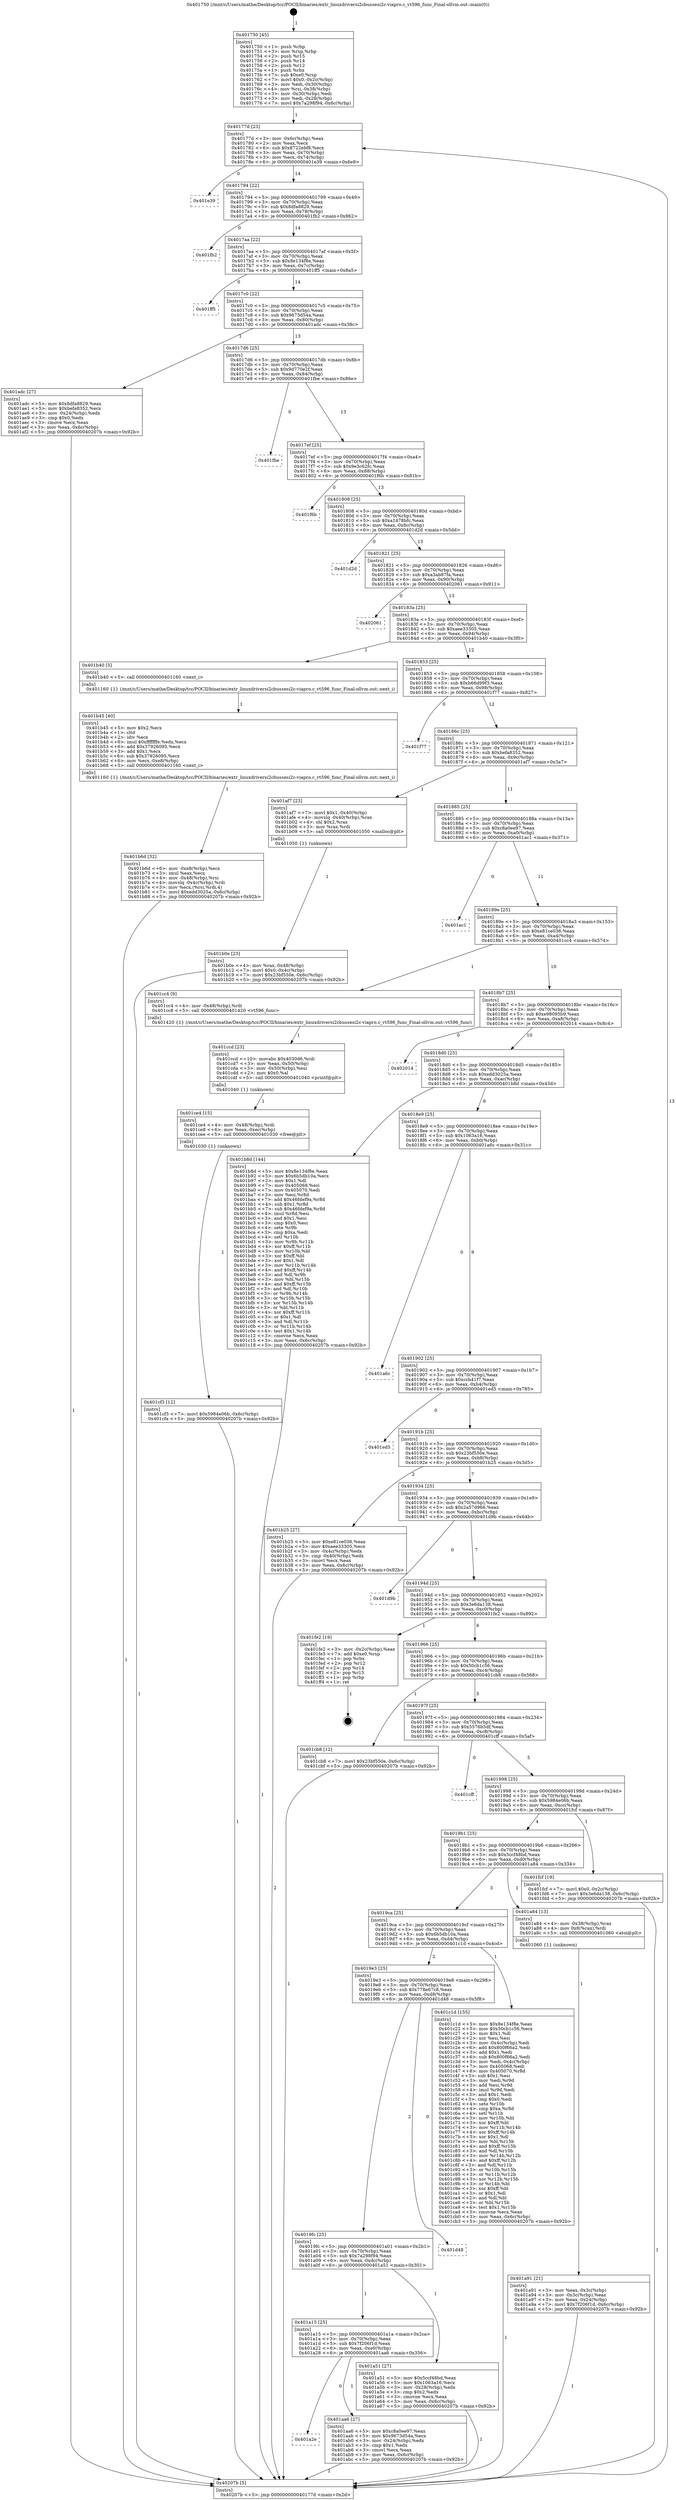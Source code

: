 digraph "0x401750" {
  label = "0x401750 (/mnt/c/Users/mathe/Desktop/tcc/POCII/binaries/extr_linuxdriversi2cbussesi2c-viapro.c_vt596_func_Final-ollvm.out::main(0))"
  labelloc = "t"
  node[shape=record]

  Entry [label="",width=0.3,height=0.3,shape=circle,fillcolor=black,style=filled]
  "0x40177d" [label="{
     0x40177d [23]\l
     | [instrs]\l
     &nbsp;&nbsp;0x40177d \<+3\>: mov -0x6c(%rbp),%eax\l
     &nbsp;&nbsp;0x401780 \<+2\>: mov %eax,%ecx\l
     &nbsp;&nbsp;0x401782 \<+6\>: sub $0x8722ebf8,%ecx\l
     &nbsp;&nbsp;0x401788 \<+3\>: mov %eax,-0x70(%rbp)\l
     &nbsp;&nbsp;0x40178b \<+3\>: mov %ecx,-0x74(%rbp)\l
     &nbsp;&nbsp;0x40178e \<+6\>: je 0000000000401e39 \<main+0x6e9\>\l
  }"]
  "0x401e39" [label="{
     0x401e39\l
  }", style=dashed]
  "0x401794" [label="{
     0x401794 [22]\l
     | [instrs]\l
     &nbsp;&nbsp;0x401794 \<+5\>: jmp 0000000000401799 \<main+0x49\>\l
     &nbsp;&nbsp;0x401799 \<+3\>: mov -0x70(%rbp),%eax\l
     &nbsp;&nbsp;0x40179c \<+5\>: sub $0x8dfa8829,%eax\l
     &nbsp;&nbsp;0x4017a1 \<+3\>: mov %eax,-0x78(%rbp)\l
     &nbsp;&nbsp;0x4017a4 \<+6\>: je 0000000000401fb2 \<main+0x862\>\l
  }"]
  Exit [label="",width=0.3,height=0.3,shape=circle,fillcolor=black,style=filled,peripheries=2]
  "0x401fb2" [label="{
     0x401fb2\l
  }", style=dashed]
  "0x4017aa" [label="{
     0x4017aa [22]\l
     | [instrs]\l
     &nbsp;&nbsp;0x4017aa \<+5\>: jmp 00000000004017af \<main+0x5f\>\l
     &nbsp;&nbsp;0x4017af \<+3\>: mov -0x70(%rbp),%eax\l
     &nbsp;&nbsp;0x4017b2 \<+5\>: sub $0x8e134f8e,%eax\l
     &nbsp;&nbsp;0x4017b7 \<+3\>: mov %eax,-0x7c(%rbp)\l
     &nbsp;&nbsp;0x4017ba \<+6\>: je 0000000000401ff5 \<main+0x8a5\>\l
  }"]
  "0x401cf3" [label="{
     0x401cf3 [12]\l
     | [instrs]\l
     &nbsp;&nbsp;0x401cf3 \<+7\>: movl $0x5984e06b,-0x6c(%rbp)\l
     &nbsp;&nbsp;0x401cfa \<+5\>: jmp 000000000040207b \<main+0x92b\>\l
  }"]
  "0x401ff5" [label="{
     0x401ff5\l
  }", style=dashed]
  "0x4017c0" [label="{
     0x4017c0 [22]\l
     | [instrs]\l
     &nbsp;&nbsp;0x4017c0 \<+5\>: jmp 00000000004017c5 \<main+0x75\>\l
     &nbsp;&nbsp;0x4017c5 \<+3\>: mov -0x70(%rbp),%eax\l
     &nbsp;&nbsp;0x4017c8 \<+5\>: sub $0x9673d54a,%eax\l
     &nbsp;&nbsp;0x4017cd \<+3\>: mov %eax,-0x80(%rbp)\l
     &nbsp;&nbsp;0x4017d0 \<+6\>: je 0000000000401adc \<main+0x38c\>\l
  }"]
  "0x401ce4" [label="{
     0x401ce4 [15]\l
     | [instrs]\l
     &nbsp;&nbsp;0x401ce4 \<+4\>: mov -0x48(%rbp),%rdi\l
     &nbsp;&nbsp;0x401ce8 \<+6\>: mov %eax,-0xec(%rbp)\l
     &nbsp;&nbsp;0x401cee \<+5\>: call 0000000000401030 \<free@plt\>\l
     | [calls]\l
     &nbsp;&nbsp;0x401030 \{1\} (unknown)\l
  }"]
  "0x401adc" [label="{
     0x401adc [27]\l
     | [instrs]\l
     &nbsp;&nbsp;0x401adc \<+5\>: mov $0x8dfa8829,%eax\l
     &nbsp;&nbsp;0x401ae1 \<+5\>: mov $0xbefa8352,%ecx\l
     &nbsp;&nbsp;0x401ae6 \<+3\>: mov -0x24(%rbp),%edx\l
     &nbsp;&nbsp;0x401ae9 \<+3\>: cmp $0x0,%edx\l
     &nbsp;&nbsp;0x401aec \<+3\>: cmove %ecx,%eax\l
     &nbsp;&nbsp;0x401aef \<+3\>: mov %eax,-0x6c(%rbp)\l
     &nbsp;&nbsp;0x401af2 \<+5\>: jmp 000000000040207b \<main+0x92b\>\l
  }"]
  "0x4017d6" [label="{
     0x4017d6 [25]\l
     | [instrs]\l
     &nbsp;&nbsp;0x4017d6 \<+5\>: jmp 00000000004017db \<main+0x8b\>\l
     &nbsp;&nbsp;0x4017db \<+3\>: mov -0x70(%rbp),%eax\l
     &nbsp;&nbsp;0x4017de \<+5\>: sub $0x9d770e2f,%eax\l
     &nbsp;&nbsp;0x4017e3 \<+6\>: mov %eax,-0x84(%rbp)\l
     &nbsp;&nbsp;0x4017e9 \<+6\>: je 0000000000401fbe \<main+0x86e\>\l
  }"]
  "0x401ccd" [label="{
     0x401ccd [23]\l
     | [instrs]\l
     &nbsp;&nbsp;0x401ccd \<+10\>: movabs $0x4030d6,%rdi\l
     &nbsp;&nbsp;0x401cd7 \<+3\>: mov %eax,-0x50(%rbp)\l
     &nbsp;&nbsp;0x401cda \<+3\>: mov -0x50(%rbp),%esi\l
     &nbsp;&nbsp;0x401cdd \<+2\>: mov $0x0,%al\l
     &nbsp;&nbsp;0x401cdf \<+5\>: call 0000000000401040 \<printf@plt\>\l
     | [calls]\l
     &nbsp;&nbsp;0x401040 \{1\} (unknown)\l
  }"]
  "0x401fbe" [label="{
     0x401fbe\l
  }", style=dashed]
  "0x4017ef" [label="{
     0x4017ef [25]\l
     | [instrs]\l
     &nbsp;&nbsp;0x4017ef \<+5\>: jmp 00000000004017f4 \<main+0xa4\>\l
     &nbsp;&nbsp;0x4017f4 \<+3\>: mov -0x70(%rbp),%eax\l
     &nbsp;&nbsp;0x4017f7 \<+5\>: sub $0x9e3c62fc,%eax\l
     &nbsp;&nbsp;0x4017fc \<+6\>: mov %eax,-0x88(%rbp)\l
     &nbsp;&nbsp;0x401802 \<+6\>: je 0000000000401f6b \<main+0x81b\>\l
  }"]
  "0x401b6d" [label="{
     0x401b6d [32]\l
     | [instrs]\l
     &nbsp;&nbsp;0x401b6d \<+6\>: mov -0xe8(%rbp),%ecx\l
     &nbsp;&nbsp;0x401b73 \<+3\>: imul %eax,%ecx\l
     &nbsp;&nbsp;0x401b76 \<+4\>: mov -0x48(%rbp),%rsi\l
     &nbsp;&nbsp;0x401b7a \<+4\>: movslq -0x4c(%rbp),%rdi\l
     &nbsp;&nbsp;0x401b7e \<+3\>: mov %ecx,(%rsi,%rdi,4)\l
     &nbsp;&nbsp;0x401b81 \<+7\>: movl $0xedd3025a,-0x6c(%rbp)\l
     &nbsp;&nbsp;0x401b88 \<+5\>: jmp 000000000040207b \<main+0x92b\>\l
  }"]
  "0x401f6b" [label="{
     0x401f6b\l
  }", style=dashed]
  "0x401808" [label="{
     0x401808 [25]\l
     | [instrs]\l
     &nbsp;&nbsp;0x401808 \<+5\>: jmp 000000000040180d \<main+0xbd\>\l
     &nbsp;&nbsp;0x40180d \<+3\>: mov -0x70(%rbp),%eax\l
     &nbsp;&nbsp;0x401810 \<+5\>: sub $0xa1478bfc,%eax\l
     &nbsp;&nbsp;0x401815 \<+6\>: mov %eax,-0x8c(%rbp)\l
     &nbsp;&nbsp;0x40181b \<+6\>: je 0000000000401d2d \<main+0x5dd\>\l
  }"]
  "0x401b45" [label="{
     0x401b45 [40]\l
     | [instrs]\l
     &nbsp;&nbsp;0x401b45 \<+5\>: mov $0x2,%ecx\l
     &nbsp;&nbsp;0x401b4a \<+1\>: cltd\l
     &nbsp;&nbsp;0x401b4b \<+2\>: idiv %ecx\l
     &nbsp;&nbsp;0x401b4d \<+6\>: imul $0xfffffffe,%edx,%ecx\l
     &nbsp;&nbsp;0x401b53 \<+6\>: add $0x37926095,%ecx\l
     &nbsp;&nbsp;0x401b59 \<+3\>: add $0x1,%ecx\l
     &nbsp;&nbsp;0x401b5c \<+6\>: sub $0x37926095,%ecx\l
     &nbsp;&nbsp;0x401b62 \<+6\>: mov %ecx,-0xe8(%rbp)\l
     &nbsp;&nbsp;0x401b68 \<+5\>: call 0000000000401160 \<next_i\>\l
     | [calls]\l
     &nbsp;&nbsp;0x401160 \{1\} (/mnt/c/Users/mathe/Desktop/tcc/POCII/binaries/extr_linuxdriversi2cbussesi2c-viapro.c_vt596_func_Final-ollvm.out::next_i)\l
  }"]
  "0x401d2d" [label="{
     0x401d2d\l
  }", style=dashed]
  "0x401821" [label="{
     0x401821 [25]\l
     | [instrs]\l
     &nbsp;&nbsp;0x401821 \<+5\>: jmp 0000000000401826 \<main+0xd6\>\l
     &nbsp;&nbsp;0x401826 \<+3\>: mov -0x70(%rbp),%eax\l
     &nbsp;&nbsp;0x401829 \<+5\>: sub $0xa3ab87fa,%eax\l
     &nbsp;&nbsp;0x40182e \<+6\>: mov %eax,-0x90(%rbp)\l
     &nbsp;&nbsp;0x401834 \<+6\>: je 0000000000402061 \<main+0x911\>\l
  }"]
  "0x401b0e" [label="{
     0x401b0e [23]\l
     | [instrs]\l
     &nbsp;&nbsp;0x401b0e \<+4\>: mov %rax,-0x48(%rbp)\l
     &nbsp;&nbsp;0x401b12 \<+7\>: movl $0x0,-0x4c(%rbp)\l
     &nbsp;&nbsp;0x401b19 \<+7\>: movl $0x23bf550e,-0x6c(%rbp)\l
     &nbsp;&nbsp;0x401b20 \<+5\>: jmp 000000000040207b \<main+0x92b\>\l
  }"]
  "0x402061" [label="{
     0x402061\l
  }", style=dashed]
  "0x40183a" [label="{
     0x40183a [25]\l
     | [instrs]\l
     &nbsp;&nbsp;0x40183a \<+5\>: jmp 000000000040183f \<main+0xef\>\l
     &nbsp;&nbsp;0x40183f \<+3\>: mov -0x70(%rbp),%eax\l
     &nbsp;&nbsp;0x401842 \<+5\>: sub $0xaee33305,%eax\l
     &nbsp;&nbsp;0x401847 \<+6\>: mov %eax,-0x94(%rbp)\l
     &nbsp;&nbsp;0x40184d \<+6\>: je 0000000000401b40 \<main+0x3f0\>\l
  }"]
  "0x401a2e" [label="{
     0x401a2e\l
  }", style=dashed]
  "0x401b40" [label="{
     0x401b40 [5]\l
     | [instrs]\l
     &nbsp;&nbsp;0x401b40 \<+5\>: call 0000000000401160 \<next_i\>\l
     | [calls]\l
     &nbsp;&nbsp;0x401160 \{1\} (/mnt/c/Users/mathe/Desktop/tcc/POCII/binaries/extr_linuxdriversi2cbussesi2c-viapro.c_vt596_func_Final-ollvm.out::next_i)\l
  }"]
  "0x401853" [label="{
     0x401853 [25]\l
     | [instrs]\l
     &nbsp;&nbsp;0x401853 \<+5\>: jmp 0000000000401858 \<main+0x108\>\l
     &nbsp;&nbsp;0x401858 \<+3\>: mov -0x70(%rbp),%eax\l
     &nbsp;&nbsp;0x40185b \<+5\>: sub $0xb66d99f3,%eax\l
     &nbsp;&nbsp;0x401860 \<+6\>: mov %eax,-0x98(%rbp)\l
     &nbsp;&nbsp;0x401866 \<+6\>: je 0000000000401f77 \<main+0x827\>\l
  }"]
  "0x401aa6" [label="{
     0x401aa6 [27]\l
     | [instrs]\l
     &nbsp;&nbsp;0x401aa6 \<+5\>: mov $0xc8a0ee97,%eax\l
     &nbsp;&nbsp;0x401aab \<+5\>: mov $0x9673d54a,%ecx\l
     &nbsp;&nbsp;0x401ab0 \<+3\>: mov -0x24(%rbp),%edx\l
     &nbsp;&nbsp;0x401ab3 \<+3\>: cmp $0x1,%edx\l
     &nbsp;&nbsp;0x401ab6 \<+3\>: cmovl %ecx,%eax\l
     &nbsp;&nbsp;0x401ab9 \<+3\>: mov %eax,-0x6c(%rbp)\l
     &nbsp;&nbsp;0x401abc \<+5\>: jmp 000000000040207b \<main+0x92b\>\l
  }"]
  "0x401f77" [label="{
     0x401f77\l
  }", style=dashed]
  "0x40186c" [label="{
     0x40186c [25]\l
     | [instrs]\l
     &nbsp;&nbsp;0x40186c \<+5\>: jmp 0000000000401871 \<main+0x121\>\l
     &nbsp;&nbsp;0x401871 \<+3\>: mov -0x70(%rbp),%eax\l
     &nbsp;&nbsp;0x401874 \<+5\>: sub $0xbefa8352,%eax\l
     &nbsp;&nbsp;0x401879 \<+6\>: mov %eax,-0x9c(%rbp)\l
     &nbsp;&nbsp;0x40187f \<+6\>: je 0000000000401af7 \<main+0x3a7\>\l
  }"]
  "0x401a91" [label="{
     0x401a91 [21]\l
     | [instrs]\l
     &nbsp;&nbsp;0x401a91 \<+3\>: mov %eax,-0x3c(%rbp)\l
     &nbsp;&nbsp;0x401a94 \<+3\>: mov -0x3c(%rbp),%eax\l
     &nbsp;&nbsp;0x401a97 \<+3\>: mov %eax,-0x24(%rbp)\l
     &nbsp;&nbsp;0x401a9a \<+7\>: movl $0x7f206f1d,-0x6c(%rbp)\l
     &nbsp;&nbsp;0x401aa1 \<+5\>: jmp 000000000040207b \<main+0x92b\>\l
  }"]
  "0x401af7" [label="{
     0x401af7 [23]\l
     | [instrs]\l
     &nbsp;&nbsp;0x401af7 \<+7\>: movl $0x1,-0x40(%rbp)\l
     &nbsp;&nbsp;0x401afe \<+4\>: movslq -0x40(%rbp),%rax\l
     &nbsp;&nbsp;0x401b02 \<+4\>: shl $0x2,%rax\l
     &nbsp;&nbsp;0x401b06 \<+3\>: mov %rax,%rdi\l
     &nbsp;&nbsp;0x401b09 \<+5\>: call 0000000000401050 \<malloc@plt\>\l
     | [calls]\l
     &nbsp;&nbsp;0x401050 \{1\} (unknown)\l
  }"]
  "0x401885" [label="{
     0x401885 [25]\l
     | [instrs]\l
     &nbsp;&nbsp;0x401885 \<+5\>: jmp 000000000040188a \<main+0x13a\>\l
     &nbsp;&nbsp;0x40188a \<+3\>: mov -0x70(%rbp),%eax\l
     &nbsp;&nbsp;0x40188d \<+5\>: sub $0xc8a0ee97,%eax\l
     &nbsp;&nbsp;0x401892 \<+6\>: mov %eax,-0xa0(%rbp)\l
     &nbsp;&nbsp;0x401898 \<+6\>: je 0000000000401ac1 \<main+0x371\>\l
  }"]
  "0x401750" [label="{
     0x401750 [45]\l
     | [instrs]\l
     &nbsp;&nbsp;0x401750 \<+1\>: push %rbp\l
     &nbsp;&nbsp;0x401751 \<+3\>: mov %rsp,%rbp\l
     &nbsp;&nbsp;0x401754 \<+2\>: push %r15\l
     &nbsp;&nbsp;0x401756 \<+2\>: push %r14\l
     &nbsp;&nbsp;0x401758 \<+2\>: push %r12\l
     &nbsp;&nbsp;0x40175a \<+1\>: push %rbx\l
     &nbsp;&nbsp;0x40175b \<+7\>: sub $0xe0,%rsp\l
     &nbsp;&nbsp;0x401762 \<+7\>: movl $0x0,-0x2c(%rbp)\l
     &nbsp;&nbsp;0x401769 \<+3\>: mov %edi,-0x30(%rbp)\l
     &nbsp;&nbsp;0x40176c \<+4\>: mov %rsi,-0x38(%rbp)\l
     &nbsp;&nbsp;0x401770 \<+3\>: mov -0x30(%rbp),%edi\l
     &nbsp;&nbsp;0x401773 \<+3\>: mov %edi,-0x28(%rbp)\l
     &nbsp;&nbsp;0x401776 \<+7\>: movl $0x7a298f94,-0x6c(%rbp)\l
  }"]
  "0x401ac1" [label="{
     0x401ac1\l
  }", style=dashed]
  "0x40189e" [label="{
     0x40189e [25]\l
     | [instrs]\l
     &nbsp;&nbsp;0x40189e \<+5\>: jmp 00000000004018a3 \<main+0x153\>\l
     &nbsp;&nbsp;0x4018a3 \<+3\>: mov -0x70(%rbp),%eax\l
     &nbsp;&nbsp;0x4018a6 \<+5\>: sub $0xe81ce036,%eax\l
     &nbsp;&nbsp;0x4018ab \<+6\>: mov %eax,-0xa4(%rbp)\l
     &nbsp;&nbsp;0x4018b1 \<+6\>: je 0000000000401cc4 \<main+0x574\>\l
  }"]
  "0x40207b" [label="{
     0x40207b [5]\l
     | [instrs]\l
     &nbsp;&nbsp;0x40207b \<+5\>: jmp 000000000040177d \<main+0x2d\>\l
  }"]
  "0x401cc4" [label="{
     0x401cc4 [9]\l
     | [instrs]\l
     &nbsp;&nbsp;0x401cc4 \<+4\>: mov -0x48(%rbp),%rdi\l
     &nbsp;&nbsp;0x401cc8 \<+5\>: call 0000000000401420 \<vt596_func\>\l
     | [calls]\l
     &nbsp;&nbsp;0x401420 \{1\} (/mnt/c/Users/mathe/Desktop/tcc/POCII/binaries/extr_linuxdriversi2cbussesi2c-viapro.c_vt596_func_Final-ollvm.out::vt596_func)\l
  }"]
  "0x4018b7" [label="{
     0x4018b7 [25]\l
     | [instrs]\l
     &nbsp;&nbsp;0x4018b7 \<+5\>: jmp 00000000004018bc \<main+0x16c\>\l
     &nbsp;&nbsp;0x4018bc \<+3\>: mov -0x70(%rbp),%eax\l
     &nbsp;&nbsp;0x4018bf \<+5\>: sub $0xe98095b9,%eax\l
     &nbsp;&nbsp;0x4018c4 \<+6\>: mov %eax,-0xa8(%rbp)\l
     &nbsp;&nbsp;0x4018ca \<+6\>: je 0000000000402014 \<main+0x8c4\>\l
  }"]
  "0x401a15" [label="{
     0x401a15 [25]\l
     | [instrs]\l
     &nbsp;&nbsp;0x401a15 \<+5\>: jmp 0000000000401a1a \<main+0x2ca\>\l
     &nbsp;&nbsp;0x401a1a \<+3\>: mov -0x70(%rbp),%eax\l
     &nbsp;&nbsp;0x401a1d \<+5\>: sub $0x7f206f1d,%eax\l
     &nbsp;&nbsp;0x401a22 \<+6\>: mov %eax,-0xe0(%rbp)\l
     &nbsp;&nbsp;0x401a28 \<+6\>: je 0000000000401aa6 \<main+0x356\>\l
  }"]
  "0x402014" [label="{
     0x402014\l
  }", style=dashed]
  "0x4018d0" [label="{
     0x4018d0 [25]\l
     | [instrs]\l
     &nbsp;&nbsp;0x4018d0 \<+5\>: jmp 00000000004018d5 \<main+0x185\>\l
     &nbsp;&nbsp;0x4018d5 \<+3\>: mov -0x70(%rbp),%eax\l
     &nbsp;&nbsp;0x4018d8 \<+5\>: sub $0xedd3025a,%eax\l
     &nbsp;&nbsp;0x4018dd \<+6\>: mov %eax,-0xac(%rbp)\l
     &nbsp;&nbsp;0x4018e3 \<+6\>: je 0000000000401b8d \<main+0x43d\>\l
  }"]
  "0x401a51" [label="{
     0x401a51 [27]\l
     | [instrs]\l
     &nbsp;&nbsp;0x401a51 \<+5\>: mov $0x5ccf48bd,%eax\l
     &nbsp;&nbsp;0x401a56 \<+5\>: mov $0x1063a16,%ecx\l
     &nbsp;&nbsp;0x401a5b \<+3\>: mov -0x28(%rbp),%edx\l
     &nbsp;&nbsp;0x401a5e \<+3\>: cmp $0x2,%edx\l
     &nbsp;&nbsp;0x401a61 \<+3\>: cmovne %ecx,%eax\l
     &nbsp;&nbsp;0x401a64 \<+3\>: mov %eax,-0x6c(%rbp)\l
     &nbsp;&nbsp;0x401a67 \<+5\>: jmp 000000000040207b \<main+0x92b\>\l
  }"]
  "0x401b8d" [label="{
     0x401b8d [144]\l
     | [instrs]\l
     &nbsp;&nbsp;0x401b8d \<+5\>: mov $0x8e134f8e,%eax\l
     &nbsp;&nbsp;0x401b92 \<+5\>: mov $0x6b5db10a,%ecx\l
     &nbsp;&nbsp;0x401b97 \<+2\>: mov $0x1,%dl\l
     &nbsp;&nbsp;0x401b99 \<+7\>: mov 0x405068,%esi\l
     &nbsp;&nbsp;0x401ba0 \<+7\>: mov 0x405070,%edi\l
     &nbsp;&nbsp;0x401ba7 \<+3\>: mov %esi,%r8d\l
     &nbsp;&nbsp;0x401baa \<+7\>: add $0x46fdef9a,%r8d\l
     &nbsp;&nbsp;0x401bb1 \<+4\>: sub $0x1,%r8d\l
     &nbsp;&nbsp;0x401bb5 \<+7\>: sub $0x46fdef9a,%r8d\l
     &nbsp;&nbsp;0x401bbc \<+4\>: imul %r8d,%esi\l
     &nbsp;&nbsp;0x401bc0 \<+3\>: and $0x1,%esi\l
     &nbsp;&nbsp;0x401bc3 \<+3\>: cmp $0x0,%esi\l
     &nbsp;&nbsp;0x401bc6 \<+4\>: sete %r9b\l
     &nbsp;&nbsp;0x401bca \<+3\>: cmp $0xa,%edi\l
     &nbsp;&nbsp;0x401bcd \<+4\>: setl %r10b\l
     &nbsp;&nbsp;0x401bd1 \<+3\>: mov %r9b,%r11b\l
     &nbsp;&nbsp;0x401bd4 \<+4\>: xor $0xff,%r11b\l
     &nbsp;&nbsp;0x401bd8 \<+3\>: mov %r10b,%bl\l
     &nbsp;&nbsp;0x401bdb \<+3\>: xor $0xff,%bl\l
     &nbsp;&nbsp;0x401bde \<+3\>: xor $0x1,%dl\l
     &nbsp;&nbsp;0x401be1 \<+3\>: mov %r11b,%r14b\l
     &nbsp;&nbsp;0x401be4 \<+4\>: and $0xff,%r14b\l
     &nbsp;&nbsp;0x401be8 \<+3\>: and %dl,%r9b\l
     &nbsp;&nbsp;0x401beb \<+3\>: mov %bl,%r15b\l
     &nbsp;&nbsp;0x401bee \<+4\>: and $0xff,%r15b\l
     &nbsp;&nbsp;0x401bf2 \<+3\>: and %dl,%r10b\l
     &nbsp;&nbsp;0x401bf5 \<+3\>: or %r9b,%r14b\l
     &nbsp;&nbsp;0x401bf8 \<+3\>: or %r10b,%r15b\l
     &nbsp;&nbsp;0x401bfb \<+3\>: xor %r15b,%r14b\l
     &nbsp;&nbsp;0x401bfe \<+3\>: or %bl,%r11b\l
     &nbsp;&nbsp;0x401c01 \<+4\>: xor $0xff,%r11b\l
     &nbsp;&nbsp;0x401c05 \<+3\>: or $0x1,%dl\l
     &nbsp;&nbsp;0x401c08 \<+3\>: and %dl,%r11b\l
     &nbsp;&nbsp;0x401c0b \<+3\>: or %r11b,%r14b\l
     &nbsp;&nbsp;0x401c0e \<+4\>: test $0x1,%r14b\l
     &nbsp;&nbsp;0x401c12 \<+3\>: cmovne %ecx,%eax\l
     &nbsp;&nbsp;0x401c15 \<+3\>: mov %eax,-0x6c(%rbp)\l
     &nbsp;&nbsp;0x401c18 \<+5\>: jmp 000000000040207b \<main+0x92b\>\l
  }"]
  "0x4018e9" [label="{
     0x4018e9 [25]\l
     | [instrs]\l
     &nbsp;&nbsp;0x4018e9 \<+5\>: jmp 00000000004018ee \<main+0x19e\>\l
     &nbsp;&nbsp;0x4018ee \<+3\>: mov -0x70(%rbp),%eax\l
     &nbsp;&nbsp;0x4018f1 \<+5\>: sub $0x1063a16,%eax\l
     &nbsp;&nbsp;0x4018f6 \<+6\>: mov %eax,-0xb0(%rbp)\l
     &nbsp;&nbsp;0x4018fc \<+6\>: je 0000000000401a6c \<main+0x31c\>\l
  }"]
  "0x4019fc" [label="{
     0x4019fc [25]\l
     | [instrs]\l
     &nbsp;&nbsp;0x4019fc \<+5\>: jmp 0000000000401a01 \<main+0x2b1\>\l
     &nbsp;&nbsp;0x401a01 \<+3\>: mov -0x70(%rbp),%eax\l
     &nbsp;&nbsp;0x401a04 \<+5\>: sub $0x7a298f94,%eax\l
     &nbsp;&nbsp;0x401a09 \<+6\>: mov %eax,-0xdc(%rbp)\l
     &nbsp;&nbsp;0x401a0f \<+6\>: je 0000000000401a51 \<main+0x301\>\l
  }"]
  "0x401a6c" [label="{
     0x401a6c\l
  }", style=dashed]
  "0x401902" [label="{
     0x401902 [25]\l
     | [instrs]\l
     &nbsp;&nbsp;0x401902 \<+5\>: jmp 0000000000401907 \<main+0x1b7\>\l
     &nbsp;&nbsp;0x401907 \<+3\>: mov -0x70(%rbp),%eax\l
     &nbsp;&nbsp;0x40190a \<+5\>: sub $0xccb41f7,%eax\l
     &nbsp;&nbsp;0x40190f \<+6\>: mov %eax,-0xb4(%rbp)\l
     &nbsp;&nbsp;0x401915 \<+6\>: je 0000000000401ed5 \<main+0x785\>\l
  }"]
  "0x401d48" [label="{
     0x401d48\l
  }", style=dashed]
  "0x401ed5" [label="{
     0x401ed5\l
  }", style=dashed]
  "0x40191b" [label="{
     0x40191b [25]\l
     | [instrs]\l
     &nbsp;&nbsp;0x40191b \<+5\>: jmp 0000000000401920 \<main+0x1d0\>\l
     &nbsp;&nbsp;0x401920 \<+3\>: mov -0x70(%rbp),%eax\l
     &nbsp;&nbsp;0x401923 \<+5\>: sub $0x23bf550e,%eax\l
     &nbsp;&nbsp;0x401928 \<+6\>: mov %eax,-0xb8(%rbp)\l
     &nbsp;&nbsp;0x40192e \<+6\>: je 0000000000401b25 \<main+0x3d5\>\l
  }"]
  "0x4019e3" [label="{
     0x4019e3 [25]\l
     | [instrs]\l
     &nbsp;&nbsp;0x4019e3 \<+5\>: jmp 00000000004019e8 \<main+0x298\>\l
     &nbsp;&nbsp;0x4019e8 \<+3\>: mov -0x70(%rbp),%eax\l
     &nbsp;&nbsp;0x4019eb \<+5\>: sub $0x778e67c8,%eax\l
     &nbsp;&nbsp;0x4019f0 \<+6\>: mov %eax,-0xd8(%rbp)\l
     &nbsp;&nbsp;0x4019f6 \<+6\>: je 0000000000401d48 \<main+0x5f8\>\l
  }"]
  "0x401b25" [label="{
     0x401b25 [27]\l
     | [instrs]\l
     &nbsp;&nbsp;0x401b25 \<+5\>: mov $0xe81ce036,%eax\l
     &nbsp;&nbsp;0x401b2a \<+5\>: mov $0xaee33305,%ecx\l
     &nbsp;&nbsp;0x401b2f \<+3\>: mov -0x4c(%rbp),%edx\l
     &nbsp;&nbsp;0x401b32 \<+3\>: cmp -0x40(%rbp),%edx\l
     &nbsp;&nbsp;0x401b35 \<+3\>: cmovl %ecx,%eax\l
     &nbsp;&nbsp;0x401b38 \<+3\>: mov %eax,-0x6c(%rbp)\l
     &nbsp;&nbsp;0x401b3b \<+5\>: jmp 000000000040207b \<main+0x92b\>\l
  }"]
  "0x401934" [label="{
     0x401934 [25]\l
     | [instrs]\l
     &nbsp;&nbsp;0x401934 \<+5\>: jmp 0000000000401939 \<main+0x1e9\>\l
     &nbsp;&nbsp;0x401939 \<+3\>: mov -0x70(%rbp),%eax\l
     &nbsp;&nbsp;0x40193c \<+5\>: sub $0x2a57d966,%eax\l
     &nbsp;&nbsp;0x401941 \<+6\>: mov %eax,-0xbc(%rbp)\l
     &nbsp;&nbsp;0x401947 \<+6\>: je 0000000000401d9b \<main+0x64b\>\l
  }"]
  "0x401c1d" [label="{
     0x401c1d [155]\l
     | [instrs]\l
     &nbsp;&nbsp;0x401c1d \<+5\>: mov $0x8e134f8e,%eax\l
     &nbsp;&nbsp;0x401c22 \<+5\>: mov $0x50cb1c56,%ecx\l
     &nbsp;&nbsp;0x401c27 \<+2\>: mov $0x1,%dl\l
     &nbsp;&nbsp;0x401c29 \<+2\>: xor %esi,%esi\l
     &nbsp;&nbsp;0x401c2b \<+3\>: mov -0x4c(%rbp),%edi\l
     &nbsp;&nbsp;0x401c2e \<+6\>: add $0x800f66a2,%edi\l
     &nbsp;&nbsp;0x401c34 \<+3\>: add $0x1,%edi\l
     &nbsp;&nbsp;0x401c37 \<+6\>: sub $0x800f66a2,%edi\l
     &nbsp;&nbsp;0x401c3d \<+3\>: mov %edi,-0x4c(%rbp)\l
     &nbsp;&nbsp;0x401c40 \<+7\>: mov 0x405068,%edi\l
     &nbsp;&nbsp;0x401c47 \<+8\>: mov 0x405070,%r8d\l
     &nbsp;&nbsp;0x401c4f \<+3\>: sub $0x1,%esi\l
     &nbsp;&nbsp;0x401c52 \<+3\>: mov %edi,%r9d\l
     &nbsp;&nbsp;0x401c55 \<+3\>: add %esi,%r9d\l
     &nbsp;&nbsp;0x401c58 \<+4\>: imul %r9d,%edi\l
     &nbsp;&nbsp;0x401c5c \<+3\>: and $0x1,%edi\l
     &nbsp;&nbsp;0x401c5f \<+3\>: cmp $0x0,%edi\l
     &nbsp;&nbsp;0x401c62 \<+4\>: sete %r10b\l
     &nbsp;&nbsp;0x401c66 \<+4\>: cmp $0xa,%r8d\l
     &nbsp;&nbsp;0x401c6a \<+4\>: setl %r11b\l
     &nbsp;&nbsp;0x401c6e \<+3\>: mov %r10b,%bl\l
     &nbsp;&nbsp;0x401c71 \<+3\>: xor $0xff,%bl\l
     &nbsp;&nbsp;0x401c74 \<+3\>: mov %r11b,%r14b\l
     &nbsp;&nbsp;0x401c77 \<+4\>: xor $0xff,%r14b\l
     &nbsp;&nbsp;0x401c7b \<+3\>: xor $0x1,%dl\l
     &nbsp;&nbsp;0x401c7e \<+3\>: mov %bl,%r15b\l
     &nbsp;&nbsp;0x401c81 \<+4\>: and $0xff,%r15b\l
     &nbsp;&nbsp;0x401c85 \<+3\>: and %dl,%r10b\l
     &nbsp;&nbsp;0x401c88 \<+3\>: mov %r14b,%r12b\l
     &nbsp;&nbsp;0x401c8b \<+4\>: and $0xff,%r12b\l
     &nbsp;&nbsp;0x401c8f \<+3\>: and %dl,%r11b\l
     &nbsp;&nbsp;0x401c92 \<+3\>: or %r10b,%r15b\l
     &nbsp;&nbsp;0x401c95 \<+3\>: or %r11b,%r12b\l
     &nbsp;&nbsp;0x401c98 \<+3\>: xor %r12b,%r15b\l
     &nbsp;&nbsp;0x401c9b \<+3\>: or %r14b,%bl\l
     &nbsp;&nbsp;0x401c9e \<+3\>: xor $0xff,%bl\l
     &nbsp;&nbsp;0x401ca1 \<+3\>: or $0x1,%dl\l
     &nbsp;&nbsp;0x401ca4 \<+2\>: and %dl,%bl\l
     &nbsp;&nbsp;0x401ca6 \<+3\>: or %bl,%r15b\l
     &nbsp;&nbsp;0x401ca9 \<+4\>: test $0x1,%r15b\l
     &nbsp;&nbsp;0x401cad \<+3\>: cmovne %ecx,%eax\l
     &nbsp;&nbsp;0x401cb0 \<+3\>: mov %eax,-0x6c(%rbp)\l
     &nbsp;&nbsp;0x401cb3 \<+5\>: jmp 000000000040207b \<main+0x92b\>\l
  }"]
  "0x401d9b" [label="{
     0x401d9b\l
  }", style=dashed]
  "0x40194d" [label="{
     0x40194d [25]\l
     | [instrs]\l
     &nbsp;&nbsp;0x40194d \<+5\>: jmp 0000000000401952 \<main+0x202\>\l
     &nbsp;&nbsp;0x401952 \<+3\>: mov -0x70(%rbp),%eax\l
     &nbsp;&nbsp;0x401955 \<+5\>: sub $0x3e6da138,%eax\l
     &nbsp;&nbsp;0x40195a \<+6\>: mov %eax,-0xc0(%rbp)\l
     &nbsp;&nbsp;0x401960 \<+6\>: je 0000000000401fe2 \<main+0x892\>\l
  }"]
  "0x4019ca" [label="{
     0x4019ca [25]\l
     | [instrs]\l
     &nbsp;&nbsp;0x4019ca \<+5\>: jmp 00000000004019cf \<main+0x27f\>\l
     &nbsp;&nbsp;0x4019cf \<+3\>: mov -0x70(%rbp),%eax\l
     &nbsp;&nbsp;0x4019d2 \<+5\>: sub $0x6b5db10a,%eax\l
     &nbsp;&nbsp;0x4019d7 \<+6\>: mov %eax,-0xd4(%rbp)\l
     &nbsp;&nbsp;0x4019dd \<+6\>: je 0000000000401c1d \<main+0x4cd\>\l
  }"]
  "0x401fe2" [label="{
     0x401fe2 [19]\l
     | [instrs]\l
     &nbsp;&nbsp;0x401fe2 \<+3\>: mov -0x2c(%rbp),%eax\l
     &nbsp;&nbsp;0x401fe5 \<+7\>: add $0xe0,%rsp\l
     &nbsp;&nbsp;0x401fec \<+1\>: pop %rbx\l
     &nbsp;&nbsp;0x401fed \<+2\>: pop %r12\l
     &nbsp;&nbsp;0x401fef \<+2\>: pop %r14\l
     &nbsp;&nbsp;0x401ff1 \<+2\>: pop %r15\l
     &nbsp;&nbsp;0x401ff3 \<+1\>: pop %rbp\l
     &nbsp;&nbsp;0x401ff4 \<+1\>: ret\l
  }"]
  "0x401966" [label="{
     0x401966 [25]\l
     | [instrs]\l
     &nbsp;&nbsp;0x401966 \<+5\>: jmp 000000000040196b \<main+0x21b\>\l
     &nbsp;&nbsp;0x40196b \<+3\>: mov -0x70(%rbp),%eax\l
     &nbsp;&nbsp;0x40196e \<+5\>: sub $0x50cb1c56,%eax\l
     &nbsp;&nbsp;0x401973 \<+6\>: mov %eax,-0xc4(%rbp)\l
     &nbsp;&nbsp;0x401979 \<+6\>: je 0000000000401cb8 \<main+0x568\>\l
  }"]
  "0x401a84" [label="{
     0x401a84 [13]\l
     | [instrs]\l
     &nbsp;&nbsp;0x401a84 \<+4\>: mov -0x38(%rbp),%rax\l
     &nbsp;&nbsp;0x401a88 \<+4\>: mov 0x8(%rax),%rdi\l
     &nbsp;&nbsp;0x401a8c \<+5\>: call 0000000000401060 \<atoi@plt\>\l
     | [calls]\l
     &nbsp;&nbsp;0x401060 \{1\} (unknown)\l
  }"]
  "0x401cb8" [label="{
     0x401cb8 [12]\l
     | [instrs]\l
     &nbsp;&nbsp;0x401cb8 \<+7\>: movl $0x23bf550e,-0x6c(%rbp)\l
     &nbsp;&nbsp;0x401cbf \<+5\>: jmp 000000000040207b \<main+0x92b\>\l
  }"]
  "0x40197f" [label="{
     0x40197f [25]\l
     | [instrs]\l
     &nbsp;&nbsp;0x40197f \<+5\>: jmp 0000000000401984 \<main+0x234\>\l
     &nbsp;&nbsp;0x401984 \<+3\>: mov -0x70(%rbp),%eax\l
     &nbsp;&nbsp;0x401987 \<+5\>: sub $0x5576b5df,%eax\l
     &nbsp;&nbsp;0x40198c \<+6\>: mov %eax,-0xc8(%rbp)\l
     &nbsp;&nbsp;0x401992 \<+6\>: je 0000000000401cff \<main+0x5af\>\l
  }"]
  "0x4019b1" [label="{
     0x4019b1 [25]\l
     | [instrs]\l
     &nbsp;&nbsp;0x4019b1 \<+5\>: jmp 00000000004019b6 \<main+0x266\>\l
     &nbsp;&nbsp;0x4019b6 \<+3\>: mov -0x70(%rbp),%eax\l
     &nbsp;&nbsp;0x4019b9 \<+5\>: sub $0x5ccf48bd,%eax\l
     &nbsp;&nbsp;0x4019be \<+6\>: mov %eax,-0xd0(%rbp)\l
     &nbsp;&nbsp;0x4019c4 \<+6\>: je 0000000000401a84 \<main+0x334\>\l
  }"]
  "0x401cff" [label="{
     0x401cff\l
  }", style=dashed]
  "0x401998" [label="{
     0x401998 [25]\l
     | [instrs]\l
     &nbsp;&nbsp;0x401998 \<+5\>: jmp 000000000040199d \<main+0x24d\>\l
     &nbsp;&nbsp;0x40199d \<+3\>: mov -0x70(%rbp),%eax\l
     &nbsp;&nbsp;0x4019a0 \<+5\>: sub $0x5984e06b,%eax\l
     &nbsp;&nbsp;0x4019a5 \<+6\>: mov %eax,-0xcc(%rbp)\l
     &nbsp;&nbsp;0x4019ab \<+6\>: je 0000000000401fcf \<main+0x87f\>\l
  }"]
  "0x401fcf" [label="{
     0x401fcf [19]\l
     | [instrs]\l
     &nbsp;&nbsp;0x401fcf \<+7\>: movl $0x0,-0x2c(%rbp)\l
     &nbsp;&nbsp;0x401fd6 \<+7\>: movl $0x3e6da138,-0x6c(%rbp)\l
     &nbsp;&nbsp;0x401fdd \<+5\>: jmp 000000000040207b \<main+0x92b\>\l
  }"]
  Entry -> "0x401750" [label=" 1"]
  "0x40177d" -> "0x401e39" [label=" 0"]
  "0x40177d" -> "0x401794" [label=" 14"]
  "0x401fe2" -> Exit [label=" 1"]
  "0x401794" -> "0x401fb2" [label=" 0"]
  "0x401794" -> "0x4017aa" [label=" 14"]
  "0x401fcf" -> "0x40207b" [label=" 1"]
  "0x4017aa" -> "0x401ff5" [label=" 0"]
  "0x4017aa" -> "0x4017c0" [label=" 14"]
  "0x401cf3" -> "0x40207b" [label=" 1"]
  "0x4017c0" -> "0x401adc" [label=" 1"]
  "0x4017c0" -> "0x4017d6" [label=" 13"]
  "0x401ce4" -> "0x401cf3" [label=" 1"]
  "0x4017d6" -> "0x401fbe" [label=" 0"]
  "0x4017d6" -> "0x4017ef" [label=" 13"]
  "0x401ccd" -> "0x401ce4" [label=" 1"]
  "0x4017ef" -> "0x401f6b" [label=" 0"]
  "0x4017ef" -> "0x401808" [label=" 13"]
  "0x401cc4" -> "0x401ccd" [label=" 1"]
  "0x401808" -> "0x401d2d" [label=" 0"]
  "0x401808" -> "0x401821" [label=" 13"]
  "0x401cb8" -> "0x40207b" [label=" 1"]
  "0x401821" -> "0x402061" [label=" 0"]
  "0x401821" -> "0x40183a" [label=" 13"]
  "0x401c1d" -> "0x40207b" [label=" 1"]
  "0x40183a" -> "0x401b40" [label=" 1"]
  "0x40183a" -> "0x401853" [label=" 12"]
  "0x401b8d" -> "0x40207b" [label=" 1"]
  "0x401853" -> "0x401f77" [label=" 0"]
  "0x401853" -> "0x40186c" [label=" 12"]
  "0x401b6d" -> "0x40207b" [label=" 1"]
  "0x40186c" -> "0x401af7" [label=" 1"]
  "0x40186c" -> "0x401885" [label=" 11"]
  "0x401b40" -> "0x401b45" [label=" 1"]
  "0x401885" -> "0x401ac1" [label=" 0"]
  "0x401885" -> "0x40189e" [label=" 11"]
  "0x401b25" -> "0x40207b" [label=" 2"]
  "0x40189e" -> "0x401cc4" [label=" 1"]
  "0x40189e" -> "0x4018b7" [label=" 10"]
  "0x401b0e" -> "0x40207b" [label=" 1"]
  "0x4018b7" -> "0x402014" [label=" 0"]
  "0x4018b7" -> "0x4018d0" [label=" 10"]
  "0x401af7" -> "0x401b0e" [label=" 1"]
  "0x4018d0" -> "0x401b8d" [label=" 1"]
  "0x4018d0" -> "0x4018e9" [label=" 9"]
  "0x401adc" -> "0x40207b" [label=" 1"]
  "0x4018e9" -> "0x401a6c" [label=" 0"]
  "0x4018e9" -> "0x401902" [label=" 9"]
  "0x401a15" -> "0x401a2e" [label=" 0"]
  "0x401902" -> "0x401ed5" [label=" 0"]
  "0x401902" -> "0x40191b" [label=" 9"]
  "0x401a15" -> "0x401aa6" [label=" 1"]
  "0x40191b" -> "0x401b25" [label=" 2"]
  "0x40191b" -> "0x401934" [label=" 7"]
  "0x401a91" -> "0x40207b" [label=" 1"]
  "0x401934" -> "0x401d9b" [label=" 0"]
  "0x401934" -> "0x40194d" [label=" 7"]
  "0x401a84" -> "0x401a91" [label=" 1"]
  "0x40194d" -> "0x401fe2" [label=" 1"]
  "0x40194d" -> "0x401966" [label=" 6"]
  "0x401750" -> "0x40177d" [label=" 1"]
  "0x401966" -> "0x401cb8" [label=" 1"]
  "0x401966" -> "0x40197f" [label=" 5"]
  "0x401a51" -> "0x40207b" [label=" 1"]
  "0x40197f" -> "0x401cff" [label=" 0"]
  "0x40197f" -> "0x401998" [label=" 5"]
  "0x4019fc" -> "0x401a51" [label=" 1"]
  "0x401998" -> "0x401fcf" [label=" 1"]
  "0x401998" -> "0x4019b1" [label=" 4"]
  "0x4019fc" -> "0x401a15" [label=" 1"]
  "0x4019b1" -> "0x401a84" [label=" 1"]
  "0x4019b1" -> "0x4019ca" [label=" 3"]
  "0x40207b" -> "0x40177d" [label=" 13"]
  "0x4019ca" -> "0x401c1d" [label=" 1"]
  "0x4019ca" -> "0x4019e3" [label=" 2"]
  "0x401b45" -> "0x401b6d" [label=" 1"]
  "0x4019e3" -> "0x401d48" [label=" 0"]
  "0x4019e3" -> "0x4019fc" [label=" 2"]
  "0x401aa6" -> "0x40207b" [label=" 1"]
}
